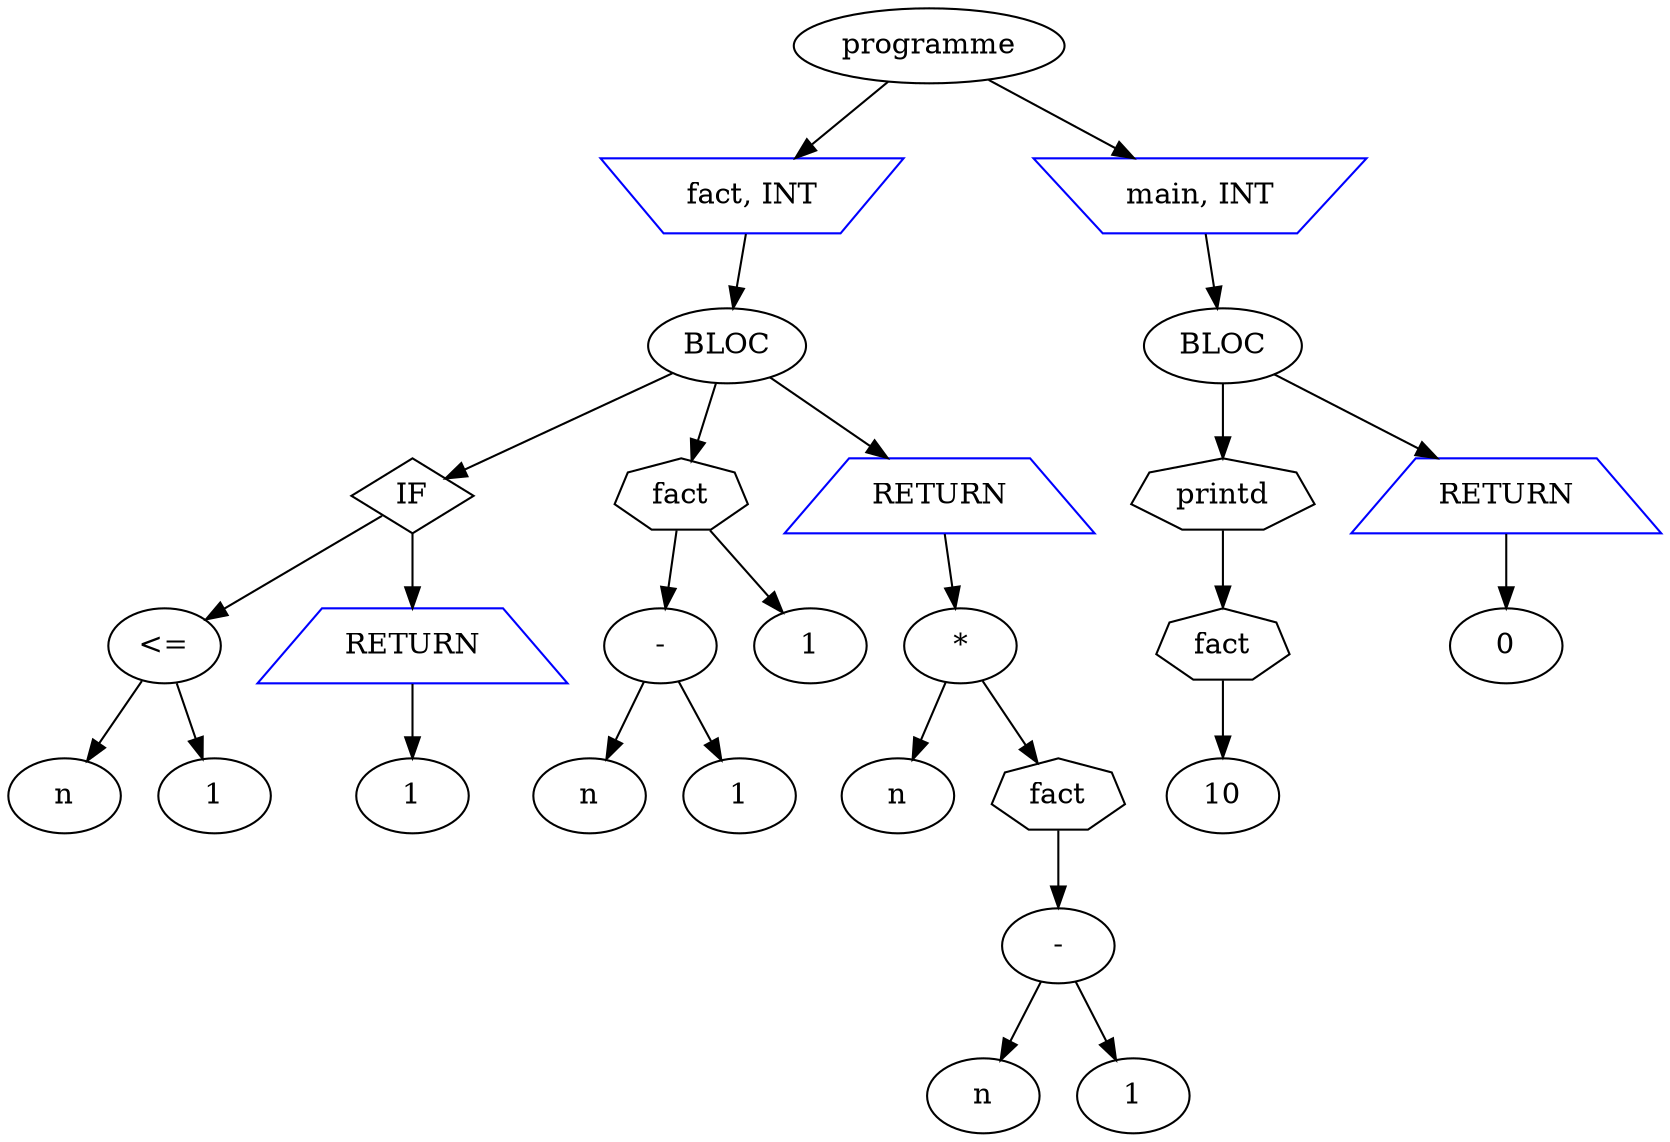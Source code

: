 digraph exempleminiC {
	node_0 [label ="programme"]
	node_1 [label ="fact, INT" shape=invtrapezium color=blue]
	node_2 [label ="BLOC"]
	node_3 [label ="IF" shape = diamond]
	node_4 [label ="<="]
	node_5 [label ="n"]
	node_6 [label ="1"]
	node_7 [label ="RETURN" shape=trapezium color = blue]
	node_8 [label ="1"]
	node_9 [label ="fact" shape=septagon]
	node_10 [label ="-"]
	node_11 [label ="n"]
	node_12 [label ="1"]
	node_13 [label ="1"]
	node_14 [label ="RETURN" shape=trapezium color = blue]
	node_15 [label ="*"]
	node_16 [label ="n"]
	node_17 [label ="fact" shape=septagon]
	node_18 [label ="-"]
	node_19 [label ="n"]
	node_20 [label ="1"]
	node_21 [label ="main, INT" shape=invtrapezium color=blue]
	node_22 [label ="BLOC"]
	node_23 [label ="printd" shape=septagon]
	node_24 [label ="fact" shape=septagon]
	node_25 [label ="10"]
	node_26 [label ="RETURN" shape=trapezium color = blue]
	node_27 [label ="0"]
	node_0 -> node_1
	node_1 -> node_2
	node_2 -> node_3
	node_3 -> node_4
	node_4 -> node_5
	node_4 -> node_6
	node_3 -> node_7
	node_7 -> node_8
	node_2 -> node_9
	node_9 -> node_10
	node_10 -> node_11
	node_10 -> node_12
	node_9 -> node_13
	node_2 -> node_14
	node_14 -> node_15
	node_15 -> node_16
	node_15 -> node_17
	node_17 -> node_18
	node_18 -> node_19
	node_18 -> node_20
	node_0 -> node_21
	node_21 -> node_22
	node_22 -> node_23
	node_23 -> node_24
	node_24 -> node_25
	node_22 -> node_26
	node_26 -> node_27

}